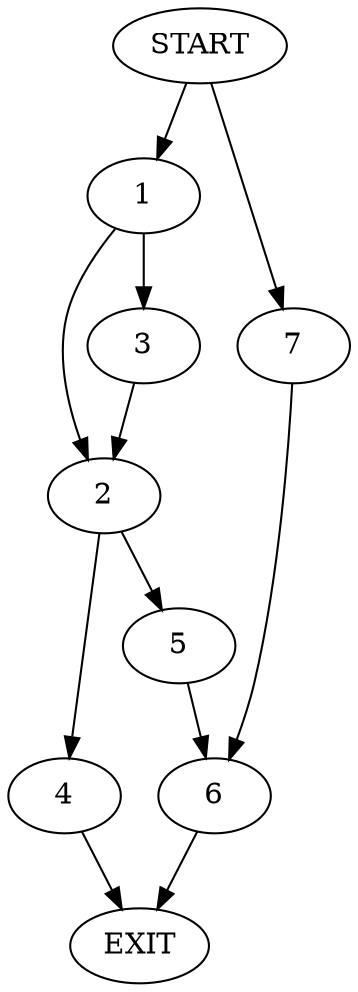 digraph {
0 [label="START"]
8 [label="EXIT"]
0 -> 1
1 -> 2
1 -> 3
2 -> 4
2 -> 5
3 -> 2
4 -> 8
5 -> 6
6 -> 8
0 -> 7
7 -> 6
}
